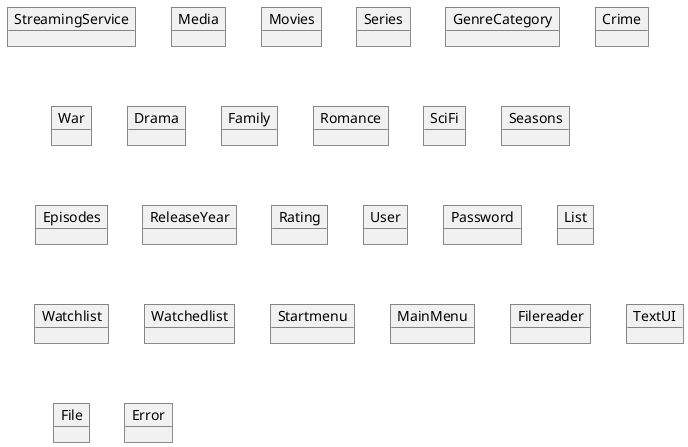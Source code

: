 @startuml
'https://plantuml.com/sequence-diagram

object StreamingService

object Media

object Movies

object Series

object GenreCategory

object Crime

object War

object Drama

object Family

object Romance

object SciFi

object Seasons

object Episodes

object ReleaseYear

object Rating

object User

object Password

object List

object Watchlist

object Watchedlist

object Startmenu

object MainMenu

object Filereader

object TextUI

object File

object Error



@enduml